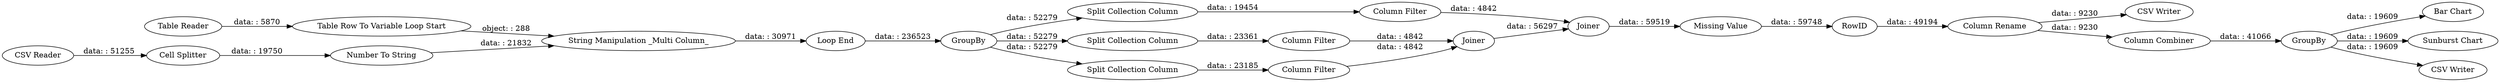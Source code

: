 digraph {
	"-7907716648128319738_32" [label="Number To String"]
	"-7907716648128319738_58" [label="Column Rename"]
	"-7907716648128319738_2" [label="Table Reader"]
	"-1012687550654961344_59" [label="Missing Value"]
	"-1012687550654961344_53" [label="Column Filter"]
	"-1012687550654961344_56" [label=Joiner]
	"-1012687550654961344_49" [label="Split Collection Column"]
	"-1012687550654961344_50" [label="Split Collection Column"]
	"-1012687550654961344_55" [label=Joiner]
	"-7907716648128319738_64" [label="Bar Chart"]
	"-1012687550654961344_52" [label="Column Filter"]
	"-7907716648128319738_68" [label="CSV Writer"]
	"-7907716648128319738_66" [label="Column Combiner"]
	"-7907716648128319738_1" [label="CSV Reader"]
	"-7907716648128319738_35" [label="Loop End"]
	"-7907716648128319738_3" [label="Cell Splitter"]
	"-7907716648128319738_67" [label=GroupBy]
	"-1012687550654961344_57" [label=RowID]
	"-7907716648128319738_69" [label="Sunburst Chart"]
	"-7907716648128319738_33" [label="Table Row To Variable Loop Start"]
	"-1012687550654961344_54" [label="Column Filter"]
	"-1012687550654961344_47" [label=GroupBy]
	"-1012687550654961344_51" [label="Split Collection Column"]
	"-7907716648128319738_39" [label="String Manipulation _Multi Column_"]
	"-7907716648128319738_75" [label="CSV Writer"]
	"-1012687550654961344_54" -> "-1012687550654961344_56" [label="data: : 4842"]
	"-7907716648128319738_3" -> "-7907716648128319738_32" [label="data: : 19750"]
	"-7907716648128319738_58" -> "-7907716648128319738_66" [label="data: : 9230"]
	"-7907716648128319738_35" -> "-1012687550654961344_47" [label="data: : 236523"]
	"-1012687550654961344_59" -> "-1012687550654961344_57" [label="data: : 59748"]
	"-7907716648128319738_1" -> "-7907716648128319738_3" [label="data: : 51255"]
	"-1012687550654961344_57" -> "-7907716648128319738_58" [label="data: : 49194"]
	"-1012687550654961344_51" -> "-1012687550654961344_52" [label="data: : 23185"]
	"-1012687550654961344_52" -> "-1012687550654961344_55" [label="data: : 4842"]
	"-1012687550654961344_47" -> "-1012687550654961344_51" [label="data: : 52279"]
	"-7907716648128319738_33" -> "-7907716648128319738_39" [label="object: : 288"]
	"-1012687550654961344_56" -> "-1012687550654961344_59" [label="data: : 59519"]
	"-1012687550654961344_53" -> "-1012687550654961344_55" [label="data: : 4842"]
	"-1012687550654961344_55" -> "-1012687550654961344_56" [label="data: : 56297"]
	"-1012687550654961344_47" -> "-1012687550654961344_50" [label="data: : 52279"]
	"-7907716648128319738_58" -> "-7907716648128319738_68" [label="data: : 9230"]
	"-7907716648128319738_2" -> "-7907716648128319738_33" [label="data: : 5870"]
	"-7907716648128319738_67" -> "-7907716648128319738_64" [label="data: : 19609"]
	"-1012687550654961344_49" -> "-1012687550654961344_54" [label="data: : 19454"]
	"-7907716648128319738_39" -> "-7907716648128319738_35" [label="data: : 30971"]
	"-1012687550654961344_50" -> "-1012687550654961344_53" [label="data: : 23361"]
	"-1012687550654961344_47" -> "-1012687550654961344_49" [label="data: : 52279"]
	"-7907716648128319738_32" -> "-7907716648128319738_39" [label="data: : 21832"]
	"-7907716648128319738_67" -> "-7907716648128319738_75" [label="data: : 19609"]
	"-7907716648128319738_66" -> "-7907716648128319738_67" [label="data: : 41066"]
	"-7907716648128319738_67" -> "-7907716648128319738_69" [label="data: : 19609"]
	rankdir=LR
}
